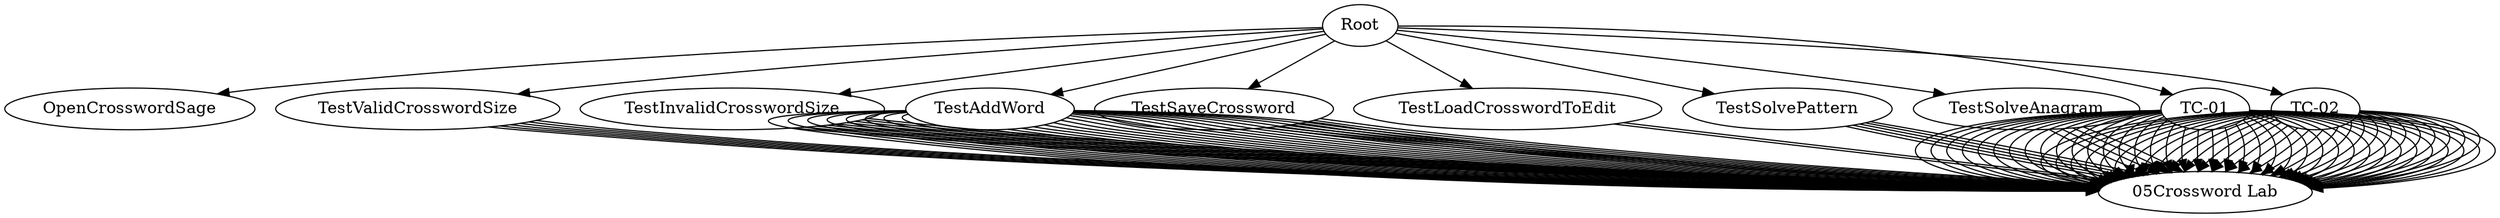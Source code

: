 // TC <-> UK
digraph {
	Root
	OpenCrosswordSage
		Root -> OpenCrosswordSage
	TestValidCrosswordSize
		Root -> TestValidCrosswordSize
		TestValidCrosswordSize -> "05Crossword Lab"
		TestValidCrosswordSize -> "05Crossword Lab"
		TestValidCrosswordSize -> "05Crossword Lab"
		TestValidCrosswordSize -> "05Crossword Lab"
		TestValidCrosswordSize -> "05Crossword Lab"
		TestValidCrosswordSize -> "05Crossword Lab"
	TestInvalidCrosswordSize
		Root -> TestInvalidCrosswordSize
		TestInvalidCrosswordSize -> "05Crossword Lab"
		TestInvalidCrosswordSize -> "05Crossword Lab"
		TestInvalidCrosswordSize -> "05Crossword Lab"
		TestInvalidCrosswordSize -> "05Crossword Lab"
		TestInvalidCrosswordSize -> "05Crossword Lab"
		TestInvalidCrosswordSize -> "05Crossword Lab"
		TestInvalidCrosswordSize -> "05Crossword Lab"
		TestInvalidCrosswordSize -> "05Crossword Lab"
		TestInvalidCrosswordSize -> "05Crossword Lab"
	TestAddWord
		Root -> TestAddWord
		TestAddWord -> "05Crossword Lab"
		TestAddWord -> "05Crossword Lab"
		TestAddWord -> "05Crossword Lab"
		TestAddWord -> "05Crossword Lab"
		TestAddWord -> "05Crossword Lab"
		TestAddWord -> "05Crossword Lab"
		TestAddWord -> "05Crossword Lab"
		TestAddWord -> "05Crossword Lab"
		TestAddWord -> "05Crossword Lab"
		TestAddWord -> "05Crossword Lab"
		TestAddWord -> "05Crossword Lab"
		TestAddWord -> "05Crossword Lab"
		TestAddWord -> "05Crossword Lab"
		TestAddWord -> "05Crossword Lab"
		TestAddWord -> "05Crossword Lab"
		TestAddWord -> "05Crossword Lab"
		TestAddWord -> "05Crossword Lab"
		TestAddWord -> "05Crossword Lab"
		TestAddWord -> "05Crossword Lab"
		TestAddWord -> "05Crossword Lab"
		TestAddWord -> "05Crossword Lab"
		TestAddWord -> "05Crossword Lab"
		TestAddWord -> "05Crossword Lab"
		TestAddWord -> "05Crossword Lab"
		TestAddWord -> "05Crossword Lab"
		TestAddWord -> "05Crossword Lab"
		TestAddWord -> "05Crossword Lab"
		TestAddWord -> "05Crossword Lab"
	TestSaveCrossword
		Root -> TestSaveCrossword
		TestSaveCrossword -> "05Crossword Lab"
		TestSaveCrossword -> "05Crossword Lab"
		TestSaveCrossword -> "05Crossword Lab"
		TestSaveCrossword -> "05Crossword Lab"
		TestSaveCrossword -> "05Crossword Lab"
		TestSaveCrossword -> "05Crossword Lab"
		TestSaveCrossword -> "05Crossword Lab"
	TestLoadCrosswordToEdit
		Root -> TestLoadCrosswordToEdit
		TestLoadCrosswordToEdit -> "05Crossword Lab"
		TestLoadCrosswordToEdit -> "05Crossword Lab"
	TestSolvePattern
		Root -> TestSolvePattern
		TestSolvePattern -> "05Crossword Lab"
		TestSolvePattern -> "05Crossword Lab"
		TestSolvePattern -> "05Crossword Lab"
		TestSolvePattern -> "05Crossword Lab"
		TestSolvePattern -> "05Crossword Lab"
	TestSolveAnagram
		Root -> TestSolveAnagram
		TestSolveAnagram -> "05Crossword Lab"
		TestSolveAnagram -> "05Crossword Lab"
		TestSolveAnagram -> "05Crossword Lab"
		TestSolveAnagram -> "05Crossword Lab"
	"TC-01"
		Root -> "TC-01"
		"TC-01" -> "05Crossword Lab"
		"TC-01" -> "05Crossword Lab"
		"TC-01" -> "05Crossword Lab"
		"TC-01" -> "05Crossword Lab"
		"TC-01" -> "05Crossword Lab"
		"TC-01" -> "05Crossword Lab"
		"TC-01" -> "05Crossword Lab"
		"TC-01" -> "05Crossword Lab"
		"TC-01" -> "05Crossword Lab"
		"TC-01" -> "05Crossword Lab"
		"TC-01" -> "05Crossword Lab"
		"TC-01" -> "05Crossword Lab"
		"TC-01" -> "05Crossword Lab"
		"TC-01" -> "05Crossword Lab"
		"TC-01" -> "05Crossword Lab"
		"TC-01" -> "05Crossword Lab"
		"TC-01" -> "05Crossword Lab"
		"TC-01" -> "05Crossword Lab"
		"TC-01" -> "05Crossword Lab"
		"TC-01" -> "05Crossword Lab"
		"TC-01" -> "05Crossword Lab"
		"TC-01" -> "05Crossword Lab"
		"TC-01" -> "05Crossword Lab"
		"TC-01" -> "05Crossword Lab"
		"TC-01" -> "05Crossword Lab"
		"TC-01" -> "05Crossword Lab"
		"TC-01" -> "05Crossword Lab"
		"TC-01" -> "05Crossword Lab"
		"TC-01" -> "05Crossword Lab"
		"TC-01" -> "05Crossword Lab"
		"TC-01" -> "05Crossword Lab"
		"TC-01" -> "05Crossword Lab"
		"TC-01" -> "05Crossword Lab"
		"TC-01" -> "05Crossword Lab"
		"TC-01" -> "05Crossword Lab"
		"TC-01" -> "05Crossword Lab"
		"TC-01" -> "05Crossword Lab"
		"TC-01" -> "05Crossword Lab"
	"TC-02"
		Root -> "TC-02"
		"TC-02" -> "05Crossword Lab"
		"TC-02" -> "05Crossword Lab"
		"TC-02" -> "05Crossword Lab"
		"TC-02" -> "05Crossword Lab"
		"TC-02" -> "05Crossword Lab"
		"TC-02" -> "05Crossword Lab"
		"TC-02" -> "05Crossword Lab"
		"TC-02" -> "05Crossword Lab"
		"TC-02" -> "05Crossword Lab"
		"TC-02" -> "05Crossword Lab"
		"TC-02" -> "05Crossword Lab"
		"TC-02" -> "05Crossword Lab"
		"TC-02" -> "05Crossword Lab"
		"TC-02" -> "05Crossword Lab"
		"TC-02" -> "05Crossword Lab"
		"TC-02" -> "05Crossword Lab"
		"TC-02" -> "05Crossword Lab"
		"TC-02" -> "05Crossword Lab"
		"TC-02" -> "05Crossword Lab"
		"TC-02" -> "05Crossword Lab"
		"TC-02" -> "05Crossword Lab"
		"TC-02" -> "05Crossword Lab"
		"TC-02" -> "05Crossword Lab"
		"TC-02" -> "05Crossword Lab"
		"TC-02" -> "05Crossword Lab"
		"TC-02" -> "05Crossword Lab"
		"TC-02" -> "05Crossword Lab"
		"TC-02" -> "05Crossword Lab"
}